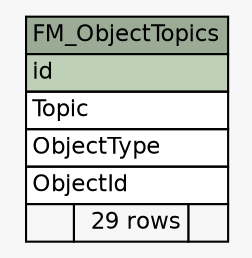 // dot 2.28.0 on Linux 3.2.21-1.32.6.amzn1.x86_64
// SchemaSpy rev 590
digraph "FM_ObjectTopics" {
  graph [
    rankdir="RL"
    bgcolor="#f7f7f7"
    nodesep="0.18"
    ranksep="0.46"
    fontname="Helvetica"
    fontsize="11"
  ];
  node [
    fontname="Helvetica"
    fontsize="11"
    shape="plaintext"
  ];
  edge [
    arrowsize="0.8"
  ];
  "FM_ObjectTopics" [
    label=<
    <TABLE BORDER="0" CELLBORDER="1" CELLSPACING="0" BGCOLOR="#ffffff">
      <TR><TD COLSPAN="3" BGCOLOR="#9bab96" ALIGN="CENTER">FM_ObjectTopics</TD></TR>
      <TR><TD PORT="id" COLSPAN="3" BGCOLOR="#bed1b8" ALIGN="LEFT">id</TD></TR>
      <TR><TD PORT="Topic" COLSPAN="3" ALIGN="LEFT">Topic</TD></TR>
      <TR><TD PORT="ObjectType" COLSPAN="3" ALIGN="LEFT">ObjectType</TD></TR>
      <TR><TD PORT="ObjectId" COLSPAN="3" ALIGN="LEFT">ObjectId</TD></TR>
      <TR><TD ALIGN="LEFT" BGCOLOR="#f7f7f7">  </TD><TD ALIGN="RIGHT" BGCOLOR="#f7f7f7">29 rows</TD><TD ALIGN="RIGHT" BGCOLOR="#f7f7f7">  </TD></TR>
    </TABLE>>
    URL="tables/FM_ObjectTopics.html"
    tooltip="FM_ObjectTopics"
  ];
}
